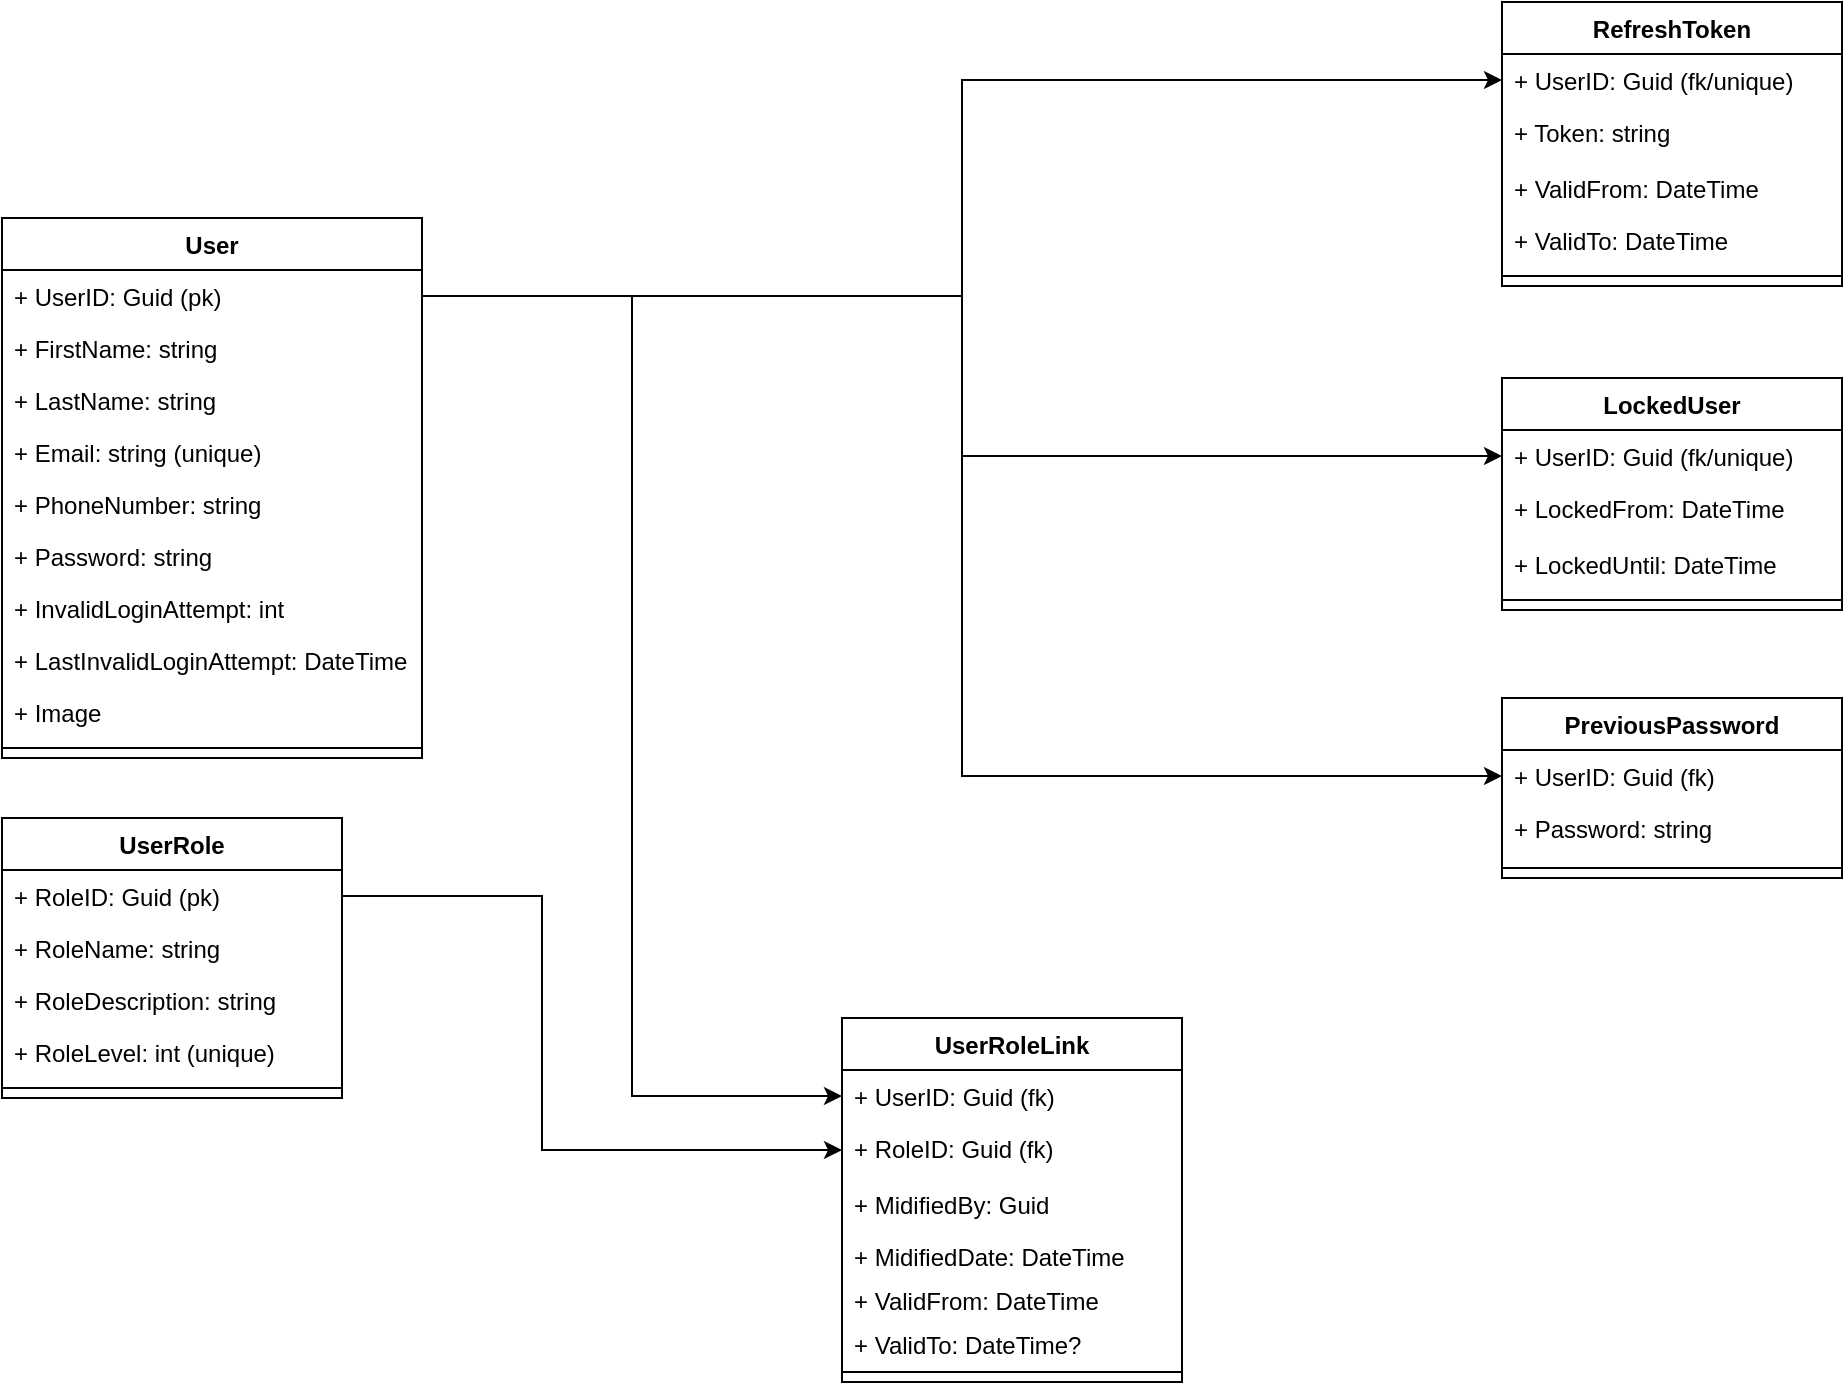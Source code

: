 <mxfile version="24.6.4" type="device">
  <diagram name="Strona-1" id="J1ISZEviyZz4iOXIpo2D">
    <mxGraphModel dx="1687" dy="1125" grid="1" gridSize="10" guides="1" tooltips="1" connect="1" arrows="1" fold="1" page="1" pageScale="1" pageWidth="827" pageHeight="1169" math="0" shadow="0">
      <root>
        <mxCell id="0" />
        <mxCell id="1" parent="0" />
        <mxCell id="pLa6Y8mXVvxl-ZxEXXsU-16" value="User" style="swimlane;fontStyle=1;align=center;verticalAlign=top;childLayout=stackLayout;horizontal=1;startSize=26;horizontalStack=0;resizeParent=1;resizeParentMax=0;resizeLast=0;collapsible=1;marginBottom=0;whiteSpace=wrap;html=1;" parent="1" vertex="1">
          <mxGeometry x="20" y="110" width="210" height="270" as="geometry" />
        </mxCell>
        <mxCell id="pLa6Y8mXVvxl-ZxEXXsU-21" value="+ UserID: Guid (pk)" style="text;strokeColor=none;fillColor=none;align=left;verticalAlign=top;spacingLeft=4;spacingRight=4;overflow=hidden;rotatable=0;points=[[0,0.5],[1,0.5]];portConstraint=eastwest;whiteSpace=wrap;html=1;" parent="pLa6Y8mXVvxl-ZxEXXsU-16" vertex="1">
          <mxGeometry y="26" width="210" height="26" as="geometry" />
        </mxCell>
        <mxCell id="pLa6Y8mXVvxl-ZxEXXsU-17" value="+ FirstName: string" style="text;strokeColor=none;fillColor=none;align=left;verticalAlign=top;spacingLeft=4;spacingRight=4;overflow=hidden;rotatable=0;points=[[0,0.5],[1,0.5]];portConstraint=eastwest;whiteSpace=wrap;html=1;" parent="pLa6Y8mXVvxl-ZxEXXsU-16" vertex="1">
          <mxGeometry y="52" width="210" height="26" as="geometry" />
        </mxCell>
        <mxCell id="pLa6Y8mXVvxl-ZxEXXsU-22" value="+ LastName: string" style="text;strokeColor=none;fillColor=none;align=left;verticalAlign=top;spacingLeft=4;spacingRight=4;overflow=hidden;rotatable=0;points=[[0,0.5],[1,0.5]];portConstraint=eastwest;whiteSpace=wrap;html=1;" parent="pLa6Y8mXVvxl-ZxEXXsU-16" vertex="1">
          <mxGeometry y="78" width="210" height="26" as="geometry" />
        </mxCell>
        <mxCell id="pLa6Y8mXVvxl-ZxEXXsU-28" value="+ Email: string (unique)" style="text;strokeColor=none;fillColor=none;align=left;verticalAlign=top;spacingLeft=4;spacingRight=4;overflow=hidden;rotatable=0;points=[[0,0.5],[1,0.5]];portConstraint=eastwest;whiteSpace=wrap;html=1;" parent="pLa6Y8mXVvxl-ZxEXXsU-16" vertex="1">
          <mxGeometry y="104" width="210" height="26" as="geometry" />
        </mxCell>
        <mxCell id="pLa6Y8mXVvxl-ZxEXXsU-56" value="+ PhoneNumber: string" style="text;strokeColor=none;fillColor=none;align=left;verticalAlign=top;spacingLeft=4;spacingRight=4;overflow=hidden;rotatable=0;points=[[0,0.5],[1,0.5]];portConstraint=eastwest;whiteSpace=wrap;html=1;" parent="pLa6Y8mXVvxl-ZxEXXsU-16" vertex="1">
          <mxGeometry y="130" width="210" height="26" as="geometry" />
        </mxCell>
        <mxCell id="pLa6Y8mXVvxl-ZxEXXsU-24" value="+ Password: string" style="text;strokeColor=none;fillColor=none;align=left;verticalAlign=top;spacingLeft=4;spacingRight=4;overflow=hidden;rotatable=0;points=[[0,0.5],[1,0.5]];portConstraint=eastwest;whiteSpace=wrap;html=1;" parent="pLa6Y8mXVvxl-ZxEXXsU-16" vertex="1">
          <mxGeometry y="156" width="210" height="26" as="geometry" />
        </mxCell>
        <mxCell id="pLa6Y8mXVvxl-ZxEXXsU-82" value="+ InvalidLoginAttempt: int" style="text;strokeColor=none;fillColor=none;align=left;verticalAlign=top;spacingLeft=4;spacingRight=4;overflow=hidden;rotatable=0;points=[[0,0.5],[1,0.5]];portConstraint=eastwest;whiteSpace=wrap;html=1;" parent="pLa6Y8mXVvxl-ZxEXXsU-16" vertex="1">
          <mxGeometry y="182" width="210" height="26" as="geometry" />
        </mxCell>
        <mxCell id="pLa6Y8mXVvxl-ZxEXXsU-194" value="+ LastInvalidLoginAttempt: DateTime" style="text;strokeColor=none;fillColor=none;align=left;verticalAlign=top;spacingLeft=4;spacingRight=4;overflow=hidden;rotatable=0;points=[[0,0.5],[1,0.5]];portConstraint=eastwest;whiteSpace=wrap;html=1;" parent="pLa6Y8mXVvxl-ZxEXXsU-16" vertex="1">
          <mxGeometry y="208" width="210" height="26" as="geometry" />
        </mxCell>
        <mxCell id="gWHoUdU_5rjHlCjTh420-1" value="+ Image" style="text;strokeColor=none;fillColor=none;align=left;verticalAlign=top;spacingLeft=4;spacingRight=4;overflow=hidden;rotatable=0;points=[[0,0.5],[1,0.5]];portConstraint=eastwest;whiteSpace=wrap;html=1;" vertex="1" parent="pLa6Y8mXVvxl-ZxEXXsU-16">
          <mxGeometry y="234" width="210" height="26" as="geometry" />
        </mxCell>
        <mxCell id="pLa6Y8mXVvxl-ZxEXXsU-18" value="" style="line;strokeWidth=1;fillColor=none;align=left;verticalAlign=middle;spacingTop=-1;spacingLeft=3;spacingRight=3;rotatable=0;labelPosition=right;points=[];portConstraint=eastwest;strokeColor=inherit;" parent="pLa6Y8mXVvxl-ZxEXXsU-16" vertex="1">
          <mxGeometry y="260" width="210" height="10" as="geometry" />
        </mxCell>
        <mxCell id="pLa6Y8mXVvxl-ZxEXXsU-29" value="UserRole" style="swimlane;fontStyle=1;align=center;verticalAlign=top;childLayout=stackLayout;horizontal=1;startSize=26;horizontalStack=0;resizeParent=1;resizeParentMax=0;resizeLast=0;collapsible=1;marginBottom=0;whiteSpace=wrap;html=1;" parent="1" vertex="1">
          <mxGeometry x="20" y="410" width="170" height="140" as="geometry" />
        </mxCell>
        <mxCell id="pLa6Y8mXVvxl-ZxEXXsU-30" value="+ RoleID: Guid (pk)" style="text;strokeColor=none;fillColor=none;align=left;verticalAlign=top;spacingLeft=4;spacingRight=4;overflow=hidden;rotatable=0;points=[[0,0.5],[1,0.5]];portConstraint=eastwest;whiteSpace=wrap;html=1;" parent="pLa6Y8mXVvxl-ZxEXXsU-29" vertex="1">
          <mxGeometry y="26" width="170" height="26" as="geometry" />
        </mxCell>
        <mxCell id="pLa6Y8mXVvxl-ZxEXXsU-31" value="+ RoleName: string" style="text;strokeColor=none;fillColor=none;align=left;verticalAlign=top;spacingLeft=4;spacingRight=4;overflow=hidden;rotatable=0;points=[[0,0.5],[1,0.5]];portConstraint=eastwest;whiteSpace=wrap;html=1;" parent="pLa6Y8mXVvxl-ZxEXXsU-29" vertex="1">
          <mxGeometry y="52" width="170" height="26" as="geometry" />
        </mxCell>
        <mxCell id="pLa6Y8mXVvxl-ZxEXXsU-32" value="+ RoleDescription: string" style="text;strokeColor=none;fillColor=none;align=left;verticalAlign=top;spacingLeft=4;spacingRight=4;overflow=hidden;rotatable=0;points=[[0,0.5],[1,0.5]];portConstraint=eastwest;whiteSpace=wrap;html=1;" parent="pLa6Y8mXVvxl-ZxEXXsU-29" vertex="1">
          <mxGeometry y="78" width="170" height="26" as="geometry" />
        </mxCell>
        <mxCell id="pLa6Y8mXVvxl-ZxEXXsU-38" value="+ RoleLevel: int (unique)" style="text;strokeColor=none;fillColor=none;align=left;verticalAlign=top;spacingLeft=4;spacingRight=4;overflow=hidden;rotatable=0;points=[[0,0.5],[1,0.5]];portConstraint=eastwest;whiteSpace=wrap;html=1;" parent="pLa6Y8mXVvxl-ZxEXXsU-29" vertex="1">
          <mxGeometry y="104" width="170" height="26" as="geometry" />
        </mxCell>
        <mxCell id="pLa6Y8mXVvxl-ZxEXXsU-39" value="" style="line;strokeWidth=1;fillColor=none;align=left;verticalAlign=middle;spacingTop=-1;spacingLeft=3;spacingRight=3;rotatable=0;labelPosition=right;points=[];portConstraint=eastwest;strokeColor=inherit;" parent="pLa6Y8mXVvxl-ZxEXXsU-29" vertex="1">
          <mxGeometry y="130" width="170" height="10" as="geometry" />
        </mxCell>
        <mxCell id="pLa6Y8mXVvxl-ZxEXXsU-41" value="UserRoleLink" style="swimlane;fontStyle=1;align=center;verticalAlign=top;childLayout=stackLayout;horizontal=1;startSize=26;horizontalStack=0;resizeParent=1;resizeParentMax=0;resizeLast=0;collapsible=1;marginBottom=0;whiteSpace=wrap;html=1;" parent="1" vertex="1">
          <mxGeometry x="440" y="510" width="170" height="182" as="geometry" />
        </mxCell>
        <mxCell id="pLa6Y8mXVvxl-ZxEXXsU-42" value="+ UserID: Guid (fk)" style="text;strokeColor=none;fillColor=none;align=left;verticalAlign=top;spacingLeft=4;spacingRight=4;overflow=hidden;rotatable=0;points=[[0,0.5],[1,0.5]];portConstraint=eastwest;whiteSpace=wrap;html=1;" parent="pLa6Y8mXVvxl-ZxEXXsU-41" vertex="1">
          <mxGeometry y="26" width="170" height="26" as="geometry" />
        </mxCell>
        <mxCell id="pLa6Y8mXVvxl-ZxEXXsU-43" value="+ RoleID: Guid (fk)" style="text;strokeColor=none;fillColor=none;align=left;verticalAlign=top;spacingLeft=4;spacingRight=4;overflow=hidden;rotatable=0;points=[[0,0.5],[1,0.5]];portConstraint=eastwest;whiteSpace=wrap;html=1;" parent="pLa6Y8mXVvxl-ZxEXXsU-41" vertex="1">
          <mxGeometry y="52" width="170" height="28" as="geometry" />
        </mxCell>
        <mxCell id="pLa6Y8mXVvxl-ZxEXXsU-44" value="+ MidifiedBy: Guid" style="text;strokeColor=none;fillColor=none;align=left;verticalAlign=top;spacingLeft=4;spacingRight=4;overflow=hidden;rotatable=0;points=[[0,0.5],[1,0.5]];portConstraint=eastwest;whiteSpace=wrap;html=1;" parent="pLa6Y8mXVvxl-ZxEXXsU-41" vertex="1">
          <mxGeometry y="80" width="170" height="26" as="geometry" />
        </mxCell>
        <mxCell id="pLa6Y8mXVvxl-ZxEXXsU-45" value="+ MidifiedDate: DateTime" style="text;strokeColor=none;fillColor=none;align=left;verticalAlign=top;spacingLeft=4;spacingRight=4;overflow=hidden;rotatable=0;points=[[0,0.5],[1,0.5]];portConstraint=eastwest;whiteSpace=wrap;html=1;" parent="pLa6Y8mXVvxl-ZxEXXsU-41" vertex="1">
          <mxGeometry y="106" width="170" height="22" as="geometry" />
        </mxCell>
        <mxCell id="pLa6Y8mXVvxl-ZxEXXsU-53" value="+ ValidFrom: DateTime&lt;div&gt;&lt;br&gt;&lt;/div&gt;" style="text;strokeColor=none;fillColor=none;align=left;verticalAlign=top;spacingLeft=4;spacingRight=4;overflow=hidden;rotatable=0;points=[[0,0.5],[1,0.5]];portConstraint=eastwest;whiteSpace=wrap;html=1;" parent="pLa6Y8mXVvxl-ZxEXXsU-41" vertex="1">
          <mxGeometry y="128" width="170" height="22" as="geometry" />
        </mxCell>
        <mxCell id="pLa6Y8mXVvxl-ZxEXXsU-46" value="+ ValidTo: DateTime?" style="text;strokeColor=none;fillColor=none;align=left;verticalAlign=top;spacingLeft=4;spacingRight=4;overflow=hidden;rotatable=0;points=[[0,0.5],[1,0.5]];portConstraint=eastwest;whiteSpace=wrap;html=1;" parent="pLa6Y8mXVvxl-ZxEXXsU-41" vertex="1">
          <mxGeometry y="150" width="170" height="22" as="geometry" />
        </mxCell>
        <mxCell id="pLa6Y8mXVvxl-ZxEXXsU-51" value="" style="line;strokeWidth=1;fillColor=none;align=left;verticalAlign=middle;spacingTop=-1;spacingLeft=3;spacingRight=3;rotatable=0;labelPosition=right;points=[];portConstraint=eastwest;strokeColor=inherit;" parent="pLa6Y8mXVvxl-ZxEXXsU-41" vertex="1">
          <mxGeometry y="172" width="170" height="10" as="geometry" />
        </mxCell>
        <mxCell id="pLa6Y8mXVvxl-ZxEXXsU-54" style="edgeStyle=orthogonalEdgeStyle;rounded=0;orthogonalLoop=1;jettySize=auto;html=1;" parent="1" source="pLa6Y8mXVvxl-ZxEXXsU-21" target="pLa6Y8mXVvxl-ZxEXXsU-42" edge="1">
          <mxGeometry relative="1" as="geometry" />
        </mxCell>
        <mxCell id="pLa6Y8mXVvxl-ZxEXXsU-57" value="RefreshToken" style="swimlane;fontStyle=1;align=center;verticalAlign=top;childLayout=stackLayout;horizontal=1;startSize=26;horizontalStack=0;resizeParent=1;resizeParentMax=0;resizeLast=0;collapsible=1;marginBottom=0;whiteSpace=wrap;html=1;" parent="1" vertex="1">
          <mxGeometry x="770" y="2" width="170" height="142" as="geometry" />
        </mxCell>
        <mxCell id="pLa6Y8mXVvxl-ZxEXXsU-58" value="+ UserID: Guid (fk/unique)" style="text;strokeColor=none;fillColor=none;align=left;verticalAlign=top;spacingLeft=4;spacingRight=4;overflow=hidden;rotatable=0;points=[[0,0.5],[1,0.5]];portConstraint=eastwest;whiteSpace=wrap;html=1;" parent="pLa6Y8mXVvxl-ZxEXXsU-57" vertex="1">
          <mxGeometry y="26" width="170" height="26" as="geometry" />
        </mxCell>
        <mxCell id="pLa6Y8mXVvxl-ZxEXXsU-59" value="+ Token: string" style="text;strokeColor=none;fillColor=none;align=left;verticalAlign=top;spacingLeft=4;spacingRight=4;overflow=hidden;rotatable=0;points=[[0,0.5],[1,0.5]];portConstraint=eastwest;whiteSpace=wrap;html=1;" parent="pLa6Y8mXVvxl-ZxEXXsU-57" vertex="1">
          <mxGeometry y="52" width="170" height="28" as="geometry" />
        </mxCell>
        <mxCell id="pLa6Y8mXVvxl-ZxEXXsU-60" value="+ ValidFrom: DateTime" style="text;strokeColor=none;fillColor=none;align=left;verticalAlign=top;spacingLeft=4;spacingRight=4;overflow=hidden;rotatable=0;points=[[0,0.5],[1,0.5]];portConstraint=eastwest;whiteSpace=wrap;html=1;" parent="pLa6Y8mXVvxl-ZxEXXsU-57" vertex="1">
          <mxGeometry y="80" width="170" height="26" as="geometry" />
        </mxCell>
        <mxCell id="pLa6Y8mXVvxl-ZxEXXsU-66" value="+ ValidTo: DateTime" style="text;strokeColor=none;fillColor=none;align=left;verticalAlign=top;spacingLeft=4;spacingRight=4;overflow=hidden;rotatable=0;points=[[0,0.5],[1,0.5]];portConstraint=eastwest;whiteSpace=wrap;html=1;" parent="pLa6Y8mXVvxl-ZxEXXsU-57" vertex="1">
          <mxGeometry y="106" width="170" height="26" as="geometry" />
        </mxCell>
        <mxCell id="pLa6Y8mXVvxl-ZxEXXsU-64" value="" style="line;strokeWidth=1;fillColor=none;align=left;verticalAlign=middle;spacingTop=-1;spacingLeft=3;spacingRight=3;rotatable=0;labelPosition=right;points=[];portConstraint=eastwest;strokeColor=inherit;" parent="pLa6Y8mXVvxl-ZxEXXsU-57" vertex="1">
          <mxGeometry y="132" width="170" height="10" as="geometry" />
        </mxCell>
        <mxCell id="pLa6Y8mXVvxl-ZxEXXsU-67" style="edgeStyle=orthogonalEdgeStyle;rounded=0;orthogonalLoop=1;jettySize=auto;html=1;" parent="1" source="pLa6Y8mXVvxl-ZxEXXsU-21" target="pLa6Y8mXVvxl-ZxEXXsU-58" edge="1">
          <mxGeometry relative="1" as="geometry" />
        </mxCell>
        <mxCell id="pLa6Y8mXVvxl-ZxEXXsU-69" style="edgeStyle=orthogonalEdgeStyle;rounded=0;orthogonalLoop=1;jettySize=auto;html=1;" parent="1" source="pLa6Y8mXVvxl-ZxEXXsU-30" target="pLa6Y8mXVvxl-ZxEXXsU-43" edge="1">
          <mxGeometry relative="1" as="geometry">
            <Array as="points">
              <mxPoint x="290" y="449" />
              <mxPoint x="290" y="576" />
            </Array>
          </mxGeometry>
        </mxCell>
        <mxCell id="pLa6Y8mXVvxl-ZxEXXsU-73" value="LockedUser" style="swimlane;fontStyle=1;align=center;verticalAlign=top;childLayout=stackLayout;horizontal=1;startSize=26;horizontalStack=0;resizeParent=1;resizeParentMax=0;resizeLast=0;collapsible=1;marginBottom=0;whiteSpace=wrap;html=1;" parent="1" vertex="1">
          <mxGeometry x="770" y="190" width="170" height="116" as="geometry" />
        </mxCell>
        <mxCell id="pLa6Y8mXVvxl-ZxEXXsU-74" value="+ UserID: Guid (fk/unique)" style="text;strokeColor=none;fillColor=none;align=left;verticalAlign=top;spacingLeft=4;spacingRight=4;overflow=hidden;rotatable=0;points=[[0,0.5],[1,0.5]];portConstraint=eastwest;whiteSpace=wrap;html=1;" parent="pLa6Y8mXVvxl-ZxEXXsU-73" vertex="1">
          <mxGeometry y="26" width="170" height="26" as="geometry" />
        </mxCell>
        <mxCell id="pLa6Y8mXVvxl-ZxEXXsU-75" value="+ LockedFrom: DateTime" style="text;strokeColor=none;fillColor=none;align=left;verticalAlign=top;spacingLeft=4;spacingRight=4;overflow=hidden;rotatable=0;points=[[0,0.5],[1,0.5]];portConstraint=eastwest;whiteSpace=wrap;html=1;" parent="pLa6Y8mXVvxl-ZxEXXsU-73" vertex="1">
          <mxGeometry y="52" width="170" height="28" as="geometry" />
        </mxCell>
        <mxCell id="pLa6Y8mXVvxl-ZxEXXsU-76" value="+ LockedUntil: DateTime" style="text;strokeColor=none;fillColor=none;align=left;verticalAlign=top;spacingLeft=4;spacingRight=4;overflow=hidden;rotatable=0;points=[[0,0.5],[1,0.5]];portConstraint=eastwest;whiteSpace=wrap;html=1;" parent="pLa6Y8mXVvxl-ZxEXXsU-73" vertex="1">
          <mxGeometry y="80" width="170" height="26" as="geometry" />
        </mxCell>
        <mxCell id="pLa6Y8mXVvxl-ZxEXXsU-78" value="" style="line;strokeWidth=1;fillColor=none;align=left;verticalAlign=middle;spacingTop=-1;spacingLeft=3;spacingRight=3;rotatable=0;labelPosition=right;points=[];portConstraint=eastwest;strokeColor=inherit;" parent="pLa6Y8mXVvxl-ZxEXXsU-73" vertex="1">
          <mxGeometry y="106" width="170" height="10" as="geometry" />
        </mxCell>
        <mxCell id="pLa6Y8mXVvxl-ZxEXXsU-80" style="edgeStyle=orthogonalEdgeStyle;rounded=0;orthogonalLoop=1;jettySize=auto;html=1;entryX=0;entryY=0.5;entryDx=0;entryDy=0;" parent="1" source="pLa6Y8mXVvxl-ZxEXXsU-21" target="pLa6Y8mXVvxl-ZxEXXsU-74" edge="1">
          <mxGeometry relative="1" as="geometry" />
        </mxCell>
        <mxCell id="pLa6Y8mXVvxl-ZxEXXsU-83" value="PreviousPassword&lt;div&gt;&lt;br&gt;&lt;/div&gt;" style="swimlane;fontStyle=1;align=center;verticalAlign=top;childLayout=stackLayout;horizontal=1;startSize=26;horizontalStack=0;resizeParent=1;resizeParentMax=0;resizeLast=0;collapsible=1;marginBottom=0;whiteSpace=wrap;html=1;" parent="1" vertex="1">
          <mxGeometry x="770" y="350" width="170" height="90" as="geometry" />
        </mxCell>
        <mxCell id="pLa6Y8mXVvxl-ZxEXXsU-84" value="+ UserID: Guid (fk)" style="text;strokeColor=none;fillColor=none;align=left;verticalAlign=top;spacingLeft=4;spacingRight=4;overflow=hidden;rotatable=0;points=[[0,0.5],[1,0.5]];portConstraint=eastwest;whiteSpace=wrap;html=1;" parent="pLa6Y8mXVvxl-ZxEXXsU-83" vertex="1">
          <mxGeometry y="26" width="170" height="26" as="geometry" />
        </mxCell>
        <mxCell id="pLa6Y8mXVvxl-ZxEXXsU-85" value="+ Password: string" style="text;strokeColor=none;fillColor=none;align=left;verticalAlign=top;spacingLeft=4;spacingRight=4;overflow=hidden;rotatable=0;points=[[0,0.5],[1,0.5]];portConstraint=eastwest;whiteSpace=wrap;html=1;" parent="pLa6Y8mXVvxl-ZxEXXsU-83" vertex="1">
          <mxGeometry y="52" width="170" height="28" as="geometry" />
        </mxCell>
        <mxCell id="pLa6Y8mXVvxl-ZxEXXsU-88" value="" style="line;strokeWidth=1;fillColor=none;align=left;verticalAlign=middle;spacingTop=-1;spacingLeft=3;spacingRight=3;rotatable=0;labelPosition=right;points=[];portConstraint=eastwest;strokeColor=inherit;" parent="pLa6Y8mXVvxl-ZxEXXsU-83" vertex="1">
          <mxGeometry y="80" width="170" height="10" as="geometry" />
        </mxCell>
        <mxCell id="pLa6Y8mXVvxl-ZxEXXsU-90" style="edgeStyle=orthogonalEdgeStyle;rounded=0;orthogonalLoop=1;jettySize=auto;html=1;" parent="1" source="pLa6Y8mXVvxl-ZxEXXsU-21" target="pLa6Y8mXVvxl-ZxEXXsU-84" edge="1">
          <mxGeometry relative="1" as="geometry" />
        </mxCell>
      </root>
    </mxGraphModel>
  </diagram>
</mxfile>
